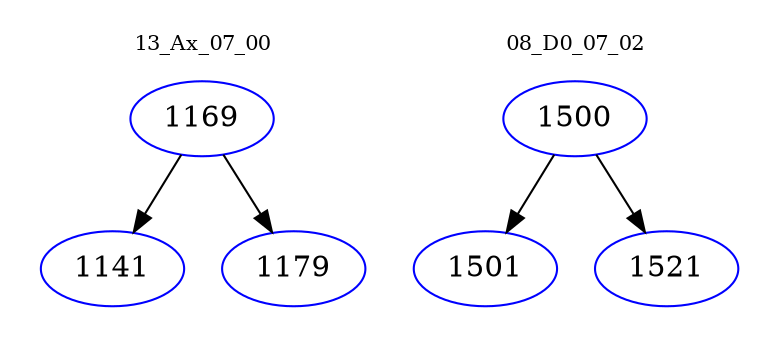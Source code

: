 digraph{
subgraph cluster_0 {
color = white
label = "13_Ax_07_00";
fontsize=10;
T0_1169 [label="1169", color="blue"]
T0_1169 -> T0_1141 [color="black"]
T0_1141 [label="1141", color="blue"]
T0_1169 -> T0_1179 [color="black"]
T0_1179 [label="1179", color="blue"]
}
subgraph cluster_1 {
color = white
label = "08_D0_07_02";
fontsize=10;
T1_1500 [label="1500", color="blue"]
T1_1500 -> T1_1501 [color="black"]
T1_1501 [label="1501", color="blue"]
T1_1500 -> T1_1521 [color="black"]
T1_1521 [label="1521", color="blue"]
}
}
